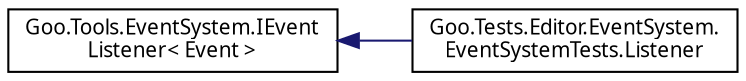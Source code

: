 digraph "Graphical Class Hierarchy"
{
 // LATEX_PDF_SIZE
  edge [fontname="Calibrii",fontsize="10",labelfontname="Calibrii",labelfontsize="10"];
  node [fontname="Calibrii",fontsize="10",shape=record];
  rankdir="LR";
  Node0 [label="Goo.Tools.EventSystem.IEvent\lListener\< Event \>",height=0.2,width=0.4,color="black", fillcolor="white", style="filled",URL="$dd/d13/interfaceGoo_1_1Tools_1_1EventSystem_1_1IEventListener.html",tooltip=" "];
  Node0 -> Node1 [dir="back",color="midnightblue",fontsize="10",style="solid",fontname="Calibrii"];
  Node1 [label="Goo.Tests.Editor.EventSystem.\lEventSystemTests.Listener",height=0.2,width=0.4,color="black", fillcolor="white", style="filled",URL="$df/dbf/classGoo_1_1Tests_1_1Editor_1_1EventSystem_1_1EventSystemTests_1_1Listener.html",tooltip=" "];
}
